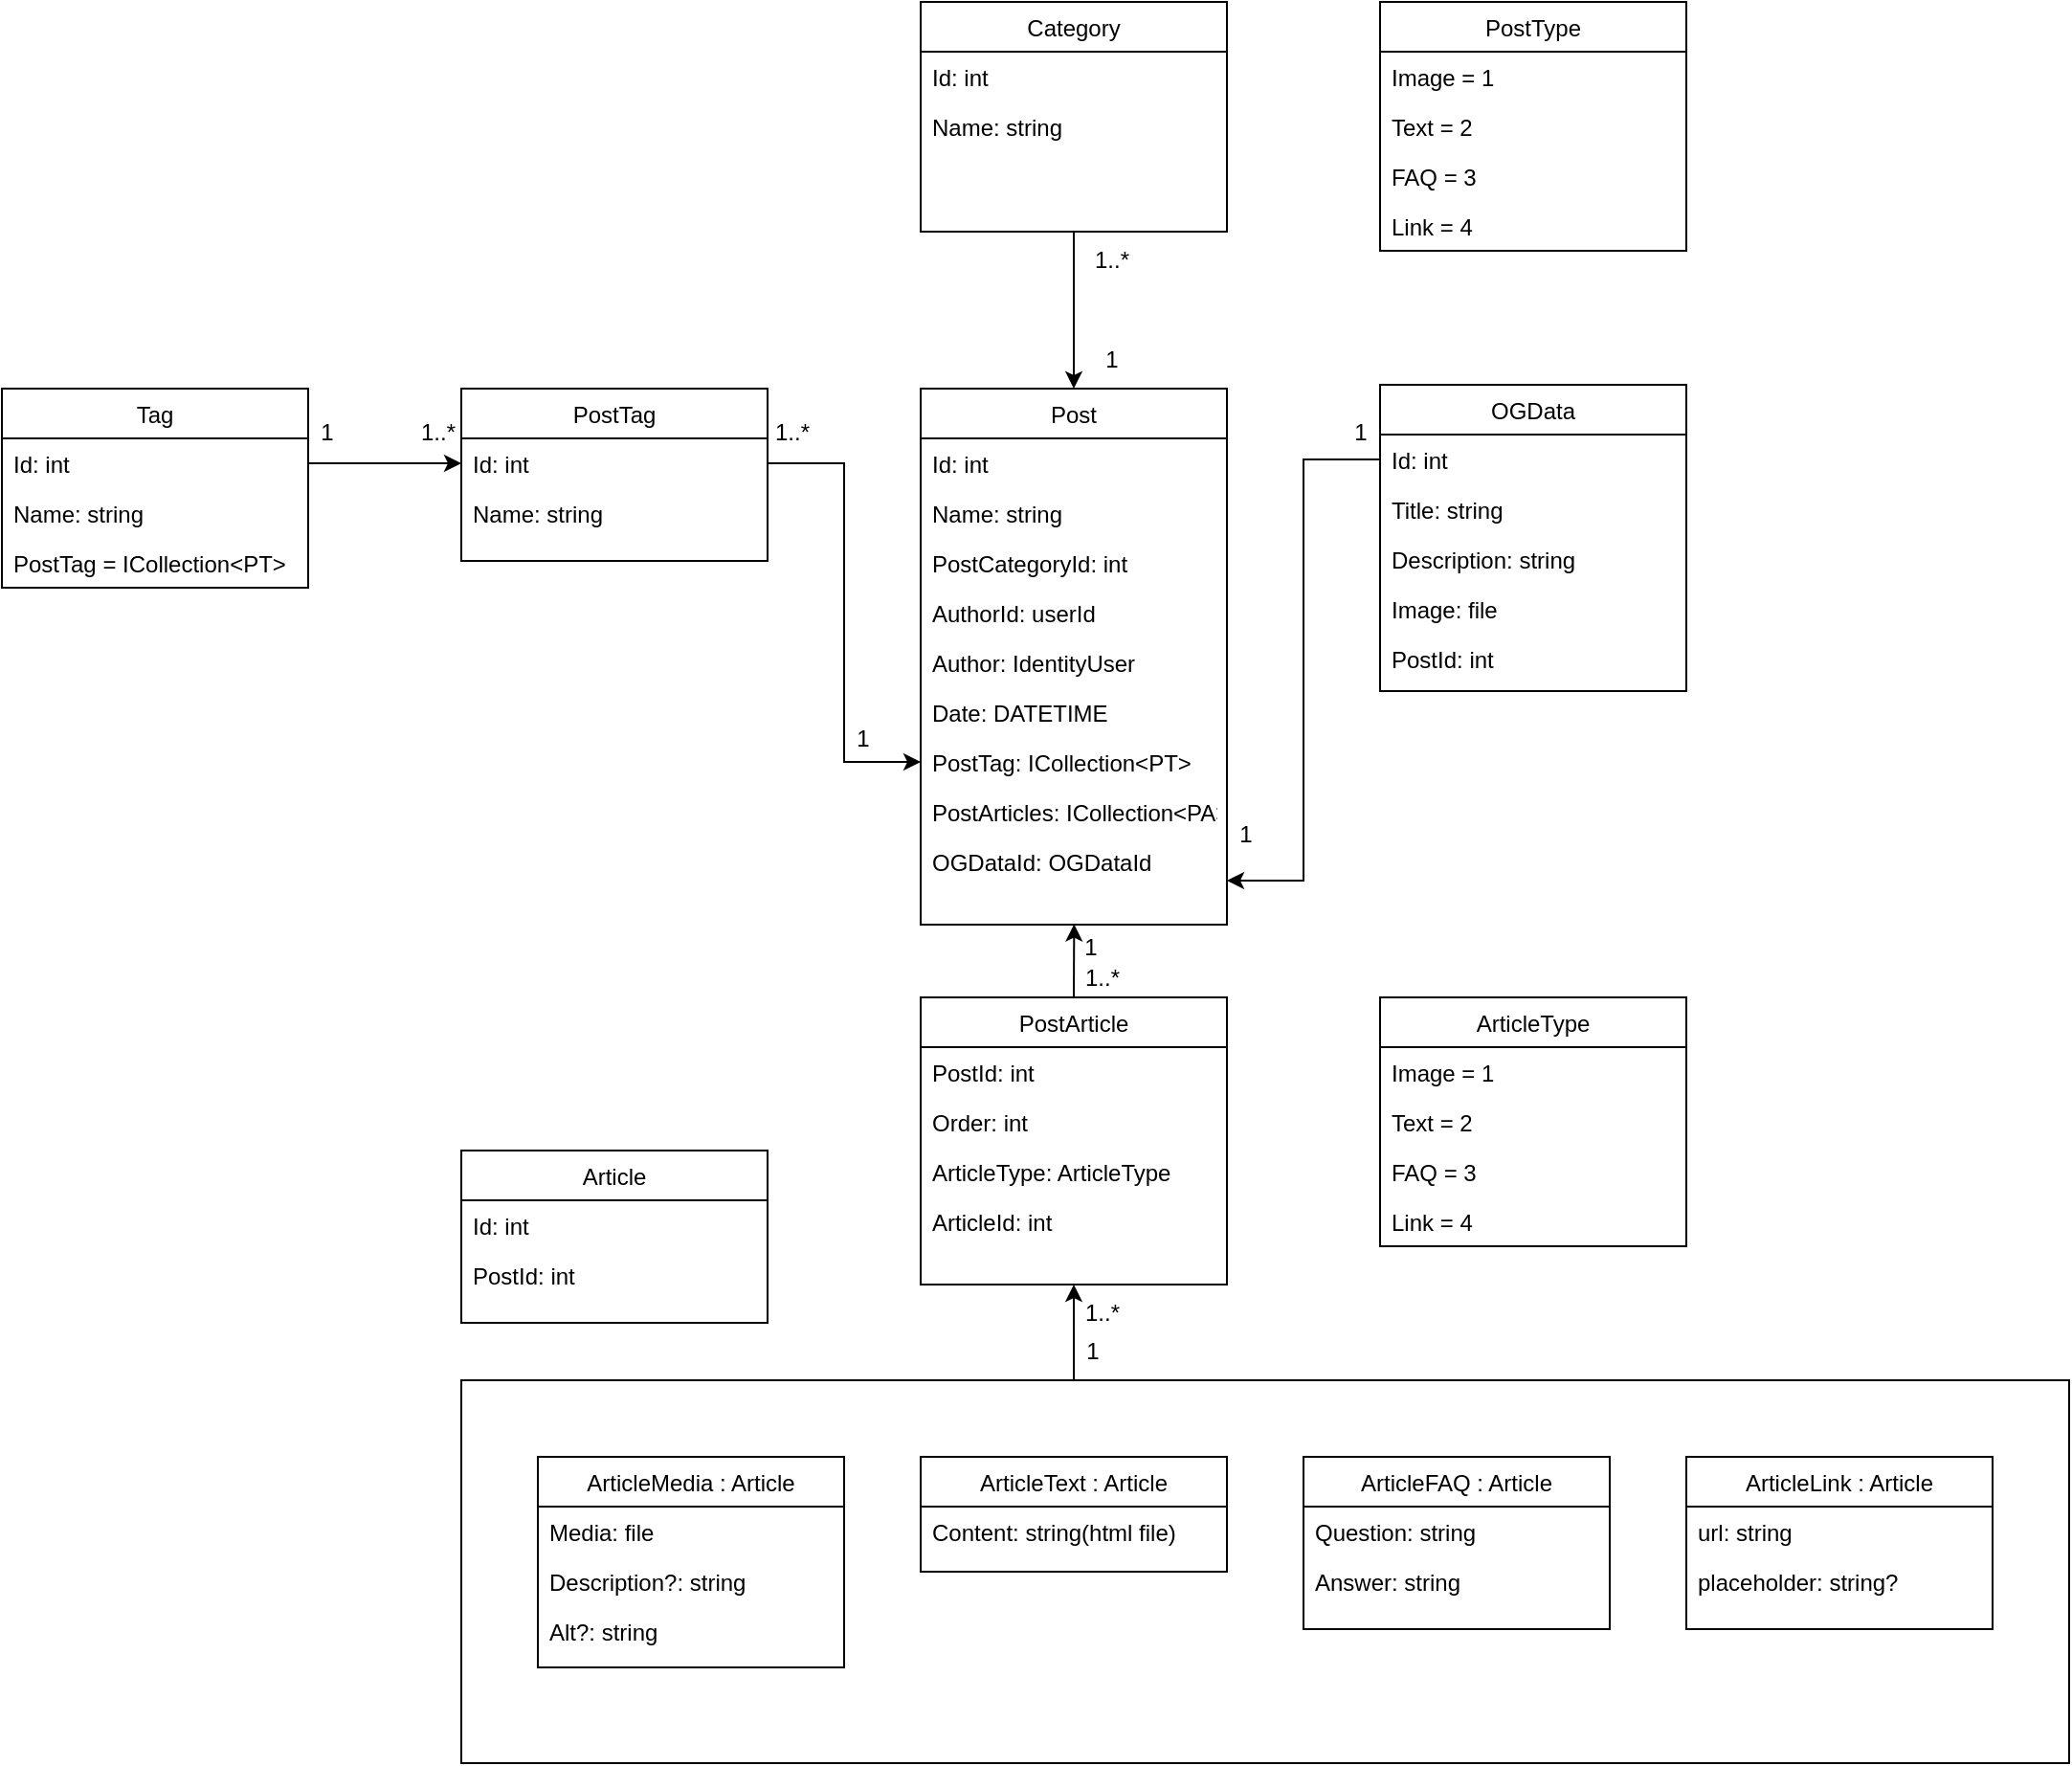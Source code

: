 <mxfile version="26.0.6">
  <diagram id="C5RBs43oDa-KdzZeNtuy" name="Page-1">
    <mxGraphModel dx="1667" dy="1615" grid="1" gridSize="10" guides="1" tooltips="1" connect="1" arrows="1" fold="1" page="1" pageScale="1" pageWidth="827" pageHeight="1169" math="0" shadow="0">
      <root>
        <mxCell id="WIyWlLk6GJQsqaUBKTNV-0" />
        <mxCell id="WIyWlLk6GJQsqaUBKTNV-1" parent="WIyWlLk6GJQsqaUBKTNV-0" />
        <mxCell id="Cg9ZYBarxo-NHb9d_7Q1-37" value="" style="rounded=0;whiteSpace=wrap;html=1;" vertex="1" parent="WIyWlLk6GJQsqaUBKTNV-1">
          <mxGeometry x="-200" y="560" width="840" height="200" as="geometry" />
        </mxCell>
        <mxCell id="zkfFHV4jXpPFQw0GAbJ--0" value="OGData" style="swimlane;fontStyle=0;align=center;verticalAlign=top;childLayout=stackLayout;horizontal=1;startSize=26;horizontalStack=0;resizeParent=1;resizeLast=0;collapsible=1;marginBottom=0;rounded=0;shadow=0;strokeWidth=1;" parent="WIyWlLk6GJQsqaUBKTNV-1" vertex="1">
          <mxGeometry x="280" y="40" width="160" height="160" as="geometry">
            <mxRectangle x="230" y="140" width="160" height="26" as="alternateBounds" />
          </mxGeometry>
        </mxCell>
        <mxCell id="06AW1AjHfuzKTXvQ-G-e-1" value="Id: int" style="text;align=left;verticalAlign=top;spacingLeft=4;spacingRight=4;overflow=hidden;rotatable=0;points=[[0,0.5],[1,0.5]];portConstraint=eastwest;" parent="zkfFHV4jXpPFQw0GAbJ--0" vertex="1">
          <mxGeometry y="26" width="160" height="26" as="geometry" />
        </mxCell>
        <mxCell id="06AW1AjHfuzKTXvQ-G-e-3" value="Title: string" style="text;align=left;verticalAlign=top;spacingLeft=4;spacingRight=4;overflow=hidden;rotatable=0;points=[[0,0.5],[1,0.5]];portConstraint=eastwest;" parent="zkfFHV4jXpPFQw0GAbJ--0" vertex="1">
          <mxGeometry y="52" width="160" height="26" as="geometry" />
        </mxCell>
        <mxCell id="06AW1AjHfuzKTXvQ-G-e-4" value="Description: string" style="text;align=left;verticalAlign=top;spacingLeft=4;spacingRight=4;overflow=hidden;rotatable=0;points=[[0,0.5],[1,0.5]];portConstraint=eastwest;" parent="zkfFHV4jXpPFQw0GAbJ--0" vertex="1">
          <mxGeometry y="78" width="160" height="26" as="geometry" />
        </mxCell>
        <mxCell id="06AW1AjHfuzKTXvQ-G-e-5" value="Image: file" style="text;align=left;verticalAlign=top;spacingLeft=4;spacingRight=4;overflow=hidden;rotatable=0;points=[[0,0.5],[1,0.5]];portConstraint=eastwest;" parent="zkfFHV4jXpPFQw0GAbJ--0" vertex="1">
          <mxGeometry y="104" width="160" height="26" as="geometry" />
        </mxCell>
        <mxCell id="06AW1AjHfuzKTXvQ-G-e-28" value="PostId: int" style="text;align=left;verticalAlign=top;spacingLeft=4;spacingRight=4;overflow=hidden;rotatable=0;points=[[0,0.5],[1,0.5]];portConstraint=eastwest;" parent="zkfFHV4jXpPFQw0GAbJ--0" vertex="1">
          <mxGeometry y="130" width="160" height="26" as="geometry" />
        </mxCell>
        <mxCell id="zkfFHV4jXpPFQw0GAbJ--6" value="Post" style="swimlane;fontStyle=0;align=center;verticalAlign=top;childLayout=stackLayout;horizontal=1;startSize=26;horizontalStack=0;resizeParent=1;resizeLast=0;collapsible=1;marginBottom=0;rounded=0;shadow=0;strokeWidth=1;" parent="WIyWlLk6GJQsqaUBKTNV-1" vertex="1">
          <mxGeometry x="40" y="42" width="160" height="280" as="geometry">
            <mxRectangle x="130" y="380" width="160" height="26" as="alternateBounds" />
          </mxGeometry>
        </mxCell>
        <mxCell id="zkfFHV4jXpPFQw0GAbJ--7" value="Id: int" style="text;align=left;verticalAlign=top;spacingLeft=4;spacingRight=4;overflow=hidden;rotatable=0;points=[[0,0.5],[1,0.5]];portConstraint=eastwest;" parent="zkfFHV4jXpPFQw0GAbJ--6" vertex="1">
          <mxGeometry y="26" width="160" height="26" as="geometry" />
        </mxCell>
        <mxCell id="p7Bttwkhh052uQqb46UR-32" value="Name: string" style="text;align=left;verticalAlign=top;spacingLeft=4;spacingRight=4;overflow=hidden;rotatable=0;points=[[0,0.5],[1,0.5]];portConstraint=eastwest;" parent="zkfFHV4jXpPFQw0GAbJ--6" vertex="1">
          <mxGeometry y="52" width="160" height="26" as="geometry" />
        </mxCell>
        <mxCell id="Cg9ZYBarxo-NHb9d_7Q1-10" value="PostCategoryId: int" style="text;align=left;verticalAlign=top;spacingLeft=4;spacingRight=4;overflow=hidden;rotatable=0;points=[[0,0.5],[1,0.5]];portConstraint=eastwest;" vertex="1" parent="zkfFHV4jXpPFQw0GAbJ--6">
          <mxGeometry y="78" width="160" height="26" as="geometry" />
        </mxCell>
        <mxCell id="zkfFHV4jXpPFQw0GAbJ--8" value="AuthorId: userId" style="text;align=left;verticalAlign=top;spacingLeft=4;spacingRight=4;overflow=hidden;rotatable=0;points=[[0,0.5],[1,0.5]];portConstraint=eastwest;rounded=0;shadow=0;html=0;" parent="zkfFHV4jXpPFQw0GAbJ--6" vertex="1">
          <mxGeometry y="104" width="160" height="26" as="geometry" />
        </mxCell>
        <mxCell id="p7Bttwkhh052uQqb46UR-4" value="Author: IdentityUser " style="text;align=left;verticalAlign=top;spacingLeft=4;spacingRight=4;overflow=hidden;rotatable=0;points=[[0,0.5],[1,0.5]];portConstraint=eastwest;" parent="zkfFHV4jXpPFQw0GAbJ--6" vertex="1">
          <mxGeometry y="130" width="160" height="26" as="geometry" />
        </mxCell>
        <mxCell id="p7Bttwkhh052uQqb46UR-9" value="Date: DATETIME" style="text;align=left;verticalAlign=top;spacingLeft=4;spacingRight=4;overflow=hidden;rotatable=0;points=[[0,0.5],[1,0.5]];portConstraint=eastwest;" parent="zkfFHV4jXpPFQw0GAbJ--6" vertex="1">
          <mxGeometry y="156" width="160" height="26" as="geometry" />
        </mxCell>
        <mxCell id="Cg9ZYBarxo-NHb9d_7Q1-26" value="PostTag: ICollection&lt;PT&gt;" style="text;align=left;verticalAlign=top;spacingLeft=4;spacingRight=4;overflow=hidden;rotatable=0;points=[[0,0.5],[1,0.5]];portConstraint=eastwest;" vertex="1" parent="zkfFHV4jXpPFQw0GAbJ--6">
          <mxGeometry y="182" width="160" height="26" as="geometry" />
        </mxCell>
        <mxCell id="06AW1AjHfuzKTXvQ-G-e-16" value="PostArticles: ICollection&lt;PA&gt;" style="text;align=left;verticalAlign=top;spacingLeft=4;spacingRight=4;overflow=hidden;rotatable=0;points=[[0,0.5],[1,0.5]];portConstraint=eastwest;" parent="zkfFHV4jXpPFQw0GAbJ--6" vertex="1">
          <mxGeometry y="208" width="160" height="26" as="geometry" />
        </mxCell>
        <mxCell id="06AW1AjHfuzKTXvQ-G-e-26" value="OGDataId: OGDataId" style="text;align=left;verticalAlign=top;spacingLeft=4;spacingRight=4;overflow=hidden;rotatable=0;points=[[0,0.5],[1,0.5]];portConstraint=eastwest;" parent="zkfFHV4jXpPFQw0GAbJ--6" vertex="1">
          <mxGeometry y="234" width="160" height="46" as="geometry" />
        </mxCell>
        <mxCell id="zkfFHV4jXpPFQw0GAbJ--17" value="PostArticle" style="swimlane;fontStyle=0;align=center;verticalAlign=top;childLayout=stackLayout;horizontal=1;startSize=26;horizontalStack=0;resizeParent=1;resizeLast=0;collapsible=1;marginBottom=0;rounded=0;shadow=0;strokeWidth=1;" parent="WIyWlLk6GJQsqaUBKTNV-1" vertex="1">
          <mxGeometry x="40" y="360" width="160" height="150" as="geometry">
            <mxRectangle x="550" y="140" width="160" height="26" as="alternateBounds" />
          </mxGeometry>
        </mxCell>
        <mxCell id="06AW1AjHfuzKTXvQ-G-e-12" value="PostId: int" style="text;align=left;verticalAlign=top;spacingLeft=4;spacingRight=4;overflow=hidden;rotatable=0;points=[[0,0.5],[1,0.5]];portConstraint=eastwest;" parent="zkfFHV4jXpPFQw0GAbJ--17" vertex="1">
          <mxGeometry y="26" width="160" height="26" as="geometry" />
        </mxCell>
        <mxCell id="06AW1AjHfuzKTXvQ-G-e-48" value="Order: int" style="text;align=left;verticalAlign=top;spacingLeft=4;spacingRight=4;overflow=hidden;rotatable=0;points=[[0,0.5],[1,0.5]];portConstraint=eastwest;" parent="zkfFHV4jXpPFQw0GAbJ--17" vertex="1">
          <mxGeometry y="52" width="160" height="26" as="geometry" />
        </mxCell>
        <mxCell id="06AW1AjHfuzKTXvQ-G-e-57" value="ArticleType: ArticleType" style="text;align=left;verticalAlign=top;spacingLeft=4;spacingRight=4;overflow=hidden;rotatable=0;points=[[0,0.5],[1,0.5]];portConstraint=eastwest;" parent="zkfFHV4jXpPFQw0GAbJ--17" vertex="1">
          <mxGeometry y="78" width="160" height="26" as="geometry" />
        </mxCell>
        <mxCell id="Cg9ZYBarxo-NHb9d_7Q1-36" value="ArticleId: int" style="text;align=left;verticalAlign=top;spacingLeft=4;spacingRight=4;overflow=hidden;rotatable=0;points=[[0,0.5],[1,0.5]];portConstraint=eastwest;" vertex="1" parent="zkfFHV4jXpPFQw0GAbJ--17">
          <mxGeometry y="104" width="160" height="46" as="geometry" />
        </mxCell>
        <mxCell id="p7Bttwkhh052uQqb46UR-20" value="Category" style="swimlane;fontStyle=0;align=center;verticalAlign=top;childLayout=stackLayout;horizontal=1;startSize=26;horizontalStack=0;resizeParent=1;resizeLast=0;collapsible=1;marginBottom=0;rounded=0;shadow=0;strokeWidth=1;" parent="WIyWlLk6GJQsqaUBKTNV-1" vertex="1">
          <mxGeometry x="40" y="-160" width="160" height="120" as="geometry">
            <mxRectangle x="130" y="380" width="160" height="26" as="alternateBounds" />
          </mxGeometry>
        </mxCell>
        <mxCell id="p7Bttwkhh052uQqb46UR-21" value="Id: int" style="text;align=left;verticalAlign=top;spacingLeft=4;spacingRight=4;overflow=hidden;rotatable=0;points=[[0,0.5],[1,0.5]];portConstraint=eastwest;" parent="p7Bttwkhh052uQqb46UR-20" vertex="1">
          <mxGeometry y="26" width="160" height="26" as="geometry" />
        </mxCell>
        <mxCell id="p7Bttwkhh052uQqb46UR-22" value="Name: string" style="text;align=left;verticalAlign=top;spacingLeft=4;spacingRight=4;overflow=hidden;rotatable=0;points=[[0,0.5],[1,0.5]];portConstraint=eastwest;rounded=0;shadow=0;html=0;" parent="p7Bttwkhh052uQqb46UR-20" vertex="1">
          <mxGeometry y="52" width="160" height="26" as="geometry" />
        </mxCell>
        <mxCell id="06AW1AjHfuzKTXvQ-G-e-58" value="ArticleType" style="swimlane;fontStyle=0;align=center;verticalAlign=top;childLayout=stackLayout;horizontal=1;startSize=26;horizontalStack=0;resizeParent=1;resizeLast=0;collapsible=1;marginBottom=0;rounded=0;shadow=0;strokeWidth=1;" parent="WIyWlLk6GJQsqaUBKTNV-1" vertex="1">
          <mxGeometry x="280" y="360" width="160" height="130" as="geometry">
            <mxRectangle x="550" y="140" width="160" height="26" as="alternateBounds" />
          </mxGeometry>
        </mxCell>
        <mxCell id="06AW1AjHfuzKTXvQ-G-e-59" value="Image = 1" style="text;align=left;verticalAlign=top;spacingLeft=4;spacingRight=4;overflow=hidden;rotatable=0;points=[[0,0.5],[1,0.5]];portConstraint=eastwest;" parent="06AW1AjHfuzKTXvQ-G-e-58" vertex="1">
          <mxGeometry y="26" width="160" height="26" as="geometry" />
        </mxCell>
        <mxCell id="06AW1AjHfuzKTXvQ-G-e-60" value="Text = 2" style="text;align=left;verticalAlign=top;spacingLeft=4;spacingRight=4;overflow=hidden;rotatable=0;points=[[0,0.5],[1,0.5]];portConstraint=eastwest;" parent="06AW1AjHfuzKTXvQ-G-e-58" vertex="1">
          <mxGeometry y="52" width="160" height="26" as="geometry" />
        </mxCell>
        <mxCell id="06AW1AjHfuzKTXvQ-G-e-61" value="FAQ = 3" style="text;align=left;verticalAlign=top;spacingLeft=4;spacingRight=4;overflow=hidden;rotatable=0;points=[[0,0.5],[1,0.5]];portConstraint=eastwest;" parent="06AW1AjHfuzKTXvQ-G-e-58" vertex="1">
          <mxGeometry y="78" width="160" height="26" as="geometry" />
        </mxCell>
        <mxCell id="06AW1AjHfuzKTXvQ-G-e-62" value="Link = 4" style="text;align=left;verticalAlign=top;spacingLeft=4;spacingRight=4;overflow=hidden;rotatable=0;points=[[0,0.5],[1,0.5]];portConstraint=eastwest;" parent="06AW1AjHfuzKTXvQ-G-e-58" vertex="1">
          <mxGeometry y="104" width="160" height="26" as="geometry" />
        </mxCell>
        <mxCell id="06AW1AjHfuzKTXvQ-G-e-65" value="ArticleMedia : Article" style="swimlane;fontStyle=0;align=center;verticalAlign=top;childLayout=stackLayout;horizontal=1;startSize=26;horizontalStack=0;resizeParent=1;resizeLast=0;collapsible=1;marginBottom=0;rounded=0;shadow=0;strokeWidth=1;" parent="WIyWlLk6GJQsqaUBKTNV-1" vertex="1">
          <mxGeometry x="-160" y="600" width="160" height="110" as="geometry">
            <mxRectangle x="550" y="140" width="160" height="26" as="alternateBounds" />
          </mxGeometry>
        </mxCell>
        <mxCell id="06AW1AjHfuzKTXvQ-G-e-68" value="Media: file" style="text;align=left;verticalAlign=top;spacingLeft=4;spacingRight=4;overflow=hidden;rotatable=0;points=[[0,0.5],[1,0.5]];portConstraint=eastwest;" parent="06AW1AjHfuzKTXvQ-G-e-65" vertex="1">
          <mxGeometry y="26" width="160" height="26" as="geometry" />
        </mxCell>
        <mxCell id="06AW1AjHfuzKTXvQ-G-e-69" value="Description?: string" style="text;align=left;verticalAlign=top;spacingLeft=4;spacingRight=4;overflow=hidden;rotatable=0;points=[[0,0.5],[1,0.5]];portConstraint=eastwest;" parent="06AW1AjHfuzKTXvQ-G-e-65" vertex="1">
          <mxGeometry y="52" width="160" height="26" as="geometry" />
        </mxCell>
        <mxCell id="06AW1AjHfuzKTXvQ-G-e-94" value="Alt?: string" style="text;align=left;verticalAlign=top;spacingLeft=4;spacingRight=4;overflow=hidden;rotatable=0;points=[[0,0.5],[1,0.5]];portConstraint=eastwest;" parent="06AW1AjHfuzKTXvQ-G-e-65" vertex="1">
          <mxGeometry y="78" width="160" height="26" as="geometry" />
        </mxCell>
        <mxCell id="06AW1AjHfuzKTXvQ-G-e-76" value="ArticleText : Article" style="swimlane;fontStyle=0;align=center;verticalAlign=top;childLayout=stackLayout;horizontal=1;startSize=26;horizontalStack=0;resizeParent=1;resizeLast=0;collapsible=1;marginBottom=0;rounded=0;shadow=0;strokeWidth=1;" parent="WIyWlLk6GJQsqaUBKTNV-1" vertex="1">
          <mxGeometry x="40" y="600" width="160" height="60" as="geometry">
            <mxRectangle x="550" y="140" width="160" height="26" as="alternateBounds" />
          </mxGeometry>
        </mxCell>
        <mxCell id="06AW1AjHfuzKTXvQ-G-e-78" value="Content: string(html file)" style="text;align=left;verticalAlign=top;spacingLeft=4;spacingRight=4;overflow=hidden;rotatable=0;points=[[0,0.5],[1,0.5]];portConstraint=eastwest;" parent="06AW1AjHfuzKTXvQ-G-e-76" vertex="1">
          <mxGeometry y="26" width="160" height="26" as="geometry" />
        </mxCell>
        <mxCell id="06AW1AjHfuzKTXvQ-G-e-81" value="ArticleFAQ : Article" style="swimlane;fontStyle=0;align=center;verticalAlign=top;childLayout=stackLayout;horizontal=1;startSize=26;horizontalStack=0;resizeParent=1;resizeLast=0;collapsible=1;marginBottom=0;rounded=0;shadow=0;strokeWidth=1;" parent="WIyWlLk6GJQsqaUBKTNV-1" vertex="1">
          <mxGeometry x="240" y="600" width="160" height="90" as="geometry">
            <mxRectangle x="550" y="140" width="160" height="26" as="alternateBounds" />
          </mxGeometry>
        </mxCell>
        <mxCell id="06AW1AjHfuzKTXvQ-G-e-82" value="Question: string" style="text;align=left;verticalAlign=top;spacingLeft=4;spacingRight=4;overflow=hidden;rotatable=0;points=[[0,0.5],[1,0.5]];portConstraint=eastwest;" parent="06AW1AjHfuzKTXvQ-G-e-81" vertex="1">
          <mxGeometry y="26" width="160" height="26" as="geometry" />
        </mxCell>
        <mxCell id="06AW1AjHfuzKTXvQ-G-e-83" value="Answer: string" style="text;align=left;verticalAlign=top;spacingLeft=4;spacingRight=4;overflow=hidden;rotatable=0;points=[[0,0.5],[1,0.5]];portConstraint=eastwest;" parent="06AW1AjHfuzKTXvQ-G-e-81" vertex="1">
          <mxGeometry y="52" width="160" height="26" as="geometry" />
        </mxCell>
        <mxCell id="06AW1AjHfuzKTXvQ-G-e-86" value="ArticleLink : Article" style="swimlane;fontStyle=0;align=center;verticalAlign=top;childLayout=stackLayout;horizontal=1;startSize=26;horizontalStack=0;resizeParent=1;resizeLast=0;collapsible=1;marginBottom=0;rounded=0;shadow=0;strokeWidth=1;" parent="WIyWlLk6GJQsqaUBKTNV-1" vertex="1">
          <mxGeometry x="440" y="600" width="160" height="90" as="geometry">
            <mxRectangle x="550" y="140" width="160" height="26" as="alternateBounds" />
          </mxGeometry>
        </mxCell>
        <mxCell id="06AW1AjHfuzKTXvQ-G-e-87" value="url: string" style="text;align=left;verticalAlign=top;spacingLeft=4;spacingRight=4;overflow=hidden;rotatable=0;points=[[0,0.5],[1,0.5]];portConstraint=eastwest;" parent="06AW1AjHfuzKTXvQ-G-e-86" vertex="1">
          <mxGeometry y="26" width="160" height="26" as="geometry" />
        </mxCell>
        <mxCell id="Cg9ZYBarxo-NHb9d_7Q1-0" value="placeholder: string?" style="text;align=left;verticalAlign=top;spacingLeft=4;spacingRight=4;overflow=hidden;rotatable=0;points=[[0,0.5],[1,0.5]];portConstraint=eastwest;" vertex="1" parent="06AW1AjHfuzKTXvQ-G-e-86">
          <mxGeometry y="52" width="160" height="26" as="geometry" />
        </mxCell>
        <mxCell id="Cg9ZYBarxo-NHb9d_7Q1-2" value="Article" style="swimlane;fontStyle=0;align=center;verticalAlign=top;childLayout=stackLayout;horizontal=1;startSize=26;horizontalStack=0;resizeParent=1;resizeLast=0;collapsible=1;marginBottom=0;rounded=0;shadow=0;strokeWidth=1;" vertex="1" parent="WIyWlLk6GJQsqaUBKTNV-1">
          <mxGeometry x="-200" y="440" width="160" height="90" as="geometry">
            <mxRectangle x="550" y="140" width="160" height="26" as="alternateBounds" />
          </mxGeometry>
        </mxCell>
        <mxCell id="Cg9ZYBarxo-NHb9d_7Q1-3" value="Id: int" style="text;align=left;verticalAlign=top;spacingLeft=4;spacingRight=4;overflow=hidden;rotatable=0;points=[[0,0.5],[1,0.5]];portConstraint=eastwest;" vertex="1" parent="Cg9ZYBarxo-NHb9d_7Q1-2">
          <mxGeometry y="26" width="160" height="26" as="geometry" />
        </mxCell>
        <mxCell id="Cg9ZYBarxo-NHb9d_7Q1-5" value="PostId: int" style="text;align=left;verticalAlign=top;spacingLeft=4;spacingRight=4;overflow=hidden;rotatable=0;points=[[0,0.5],[1,0.5]];portConstraint=eastwest;" vertex="1" parent="Cg9ZYBarxo-NHb9d_7Q1-2">
          <mxGeometry y="52" width="160" height="26" as="geometry" />
        </mxCell>
        <mxCell id="Cg9ZYBarxo-NHb9d_7Q1-11" value="PostType" style="swimlane;fontStyle=0;align=center;verticalAlign=top;childLayout=stackLayout;horizontal=1;startSize=26;horizontalStack=0;resizeParent=1;resizeLast=0;collapsible=1;marginBottom=0;rounded=0;shadow=0;strokeWidth=1;" vertex="1" parent="WIyWlLk6GJQsqaUBKTNV-1">
          <mxGeometry x="280" y="-160" width="160" height="130" as="geometry">
            <mxRectangle x="550" y="140" width="160" height="26" as="alternateBounds" />
          </mxGeometry>
        </mxCell>
        <mxCell id="Cg9ZYBarxo-NHb9d_7Q1-12" value="Image = 1" style="text;align=left;verticalAlign=top;spacingLeft=4;spacingRight=4;overflow=hidden;rotatable=0;points=[[0,0.5],[1,0.5]];portConstraint=eastwest;" vertex="1" parent="Cg9ZYBarxo-NHb9d_7Q1-11">
          <mxGeometry y="26" width="160" height="26" as="geometry" />
        </mxCell>
        <mxCell id="Cg9ZYBarxo-NHb9d_7Q1-13" value="Text = 2" style="text;align=left;verticalAlign=top;spacingLeft=4;spacingRight=4;overflow=hidden;rotatable=0;points=[[0,0.5],[1,0.5]];portConstraint=eastwest;" vertex="1" parent="Cg9ZYBarxo-NHb9d_7Q1-11">
          <mxGeometry y="52" width="160" height="26" as="geometry" />
        </mxCell>
        <mxCell id="Cg9ZYBarxo-NHb9d_7Q1-14" value="FAQ = 3" style="text;align=left;verticalAlign=top;spacingLeft=4;spacingRight=4;overflow=hidden;rotatable=0;points=[[0,0.5],[1,0.5]];portConstraint=eastwest;" vertex="1" parent="Cg9ZYBarxo-NHb9d_7Q1-11">
          <mxGeometry y="78" width="160" height="26" as="geometry" />
        </mxCell>
        <mxCell id="Cg9ZYBarxo-NHb9d_7Q1-15" value="Link = 4" style="text;align=left;verticalAlign=top;spacingLeft=4;spacingRight=4;overflow=hidden;rotatable=0;points=[[0,0.5],[1,0.5]];portConstraint=eastwest;" vertex="1" parent="Cg9ZYBarxo-NHb9d_7Q1-11">
          <mxGeometry y="104" width="160" height="26" as="geometry" />
        </mxCell>
        <mxCell id="Cg9ZYBarxo-NHb9d_7Q1-16" value="Tag" style="swimlane;fontStyle=0;align=center;verticalAlign=top;childLayout=stackLayout;horizontal=1;startSize=26;horizontalStack=0;resizeParent=1;resizeLast=0;collapsible=1;marginBottom=0;rounded=0;shadow=0;strokeWidth=1;" vertex="1" parent="WIyWlLk6GJQsqaUBKTNV-1">
          <mxGeometry x="-440" y="42" width="160" height="104" as="geometry">
            <mxRectangle x="130" y="380" width="160" height="26" as="alternateBounds" />
          </mxGeometry>
        </mxCell>
        <mxCell id="Cg9ZYBarxo-NHb9d_7Q1-17" value="Id: int" style="text;align=left;verticalAlign=top;spacingLeft=4;spacingRight=4;overflow=hidden;rotatable=0;points=[[0,0.5],[1,0.5]];portConstraint=eastwest;" vertex="1" parent="Cg9ZYBarxo-NHb9d_7Q1-16">
          <mxGeometry y="26" width="160" height="26" as="geometry" />
        </mxCell>
        <mxCell id="Cg9ZYBarxo-NHb9d_7Q1-18" value="Name: string" style="text;align=left;verticalAlign=top;spacingLeft=4;spacingRight=4;overflow=hidden;rotatable=0;points=[[0,0.5],[1,0.5]];portConstraint=eastwest;rounded=0;shadow=0;html=0;" vertex="1" parent="Cg9ZYBarxo-NHb9d_7Q1-16">
          <mxGeometry y="52" width="160" height="26" as="geometry" />
        </mxCell>
        <mxCell id="Cg9ZYBarxo-NHb9d_7Q1-35" value="PostTag = ICollection&lt;PT&gt;" style="text;align=left;verticalAlign=top;spacingLeft=4;spacingRight=4;overflow=hidden;rotatable=0;points=[[0,0.5],[1,0.5]];portConstraint=eastwest;rounded=0;shadow=0;html=0;" vertex="1" parent="Cg9ZYBarxo-NHb9d_7Q1-16">
          <mxGeometry y="78" width="160" height="26" as="geometry" />
        </mxCell>
        <mxCell id="Cg9ZYBarxo-NHb9d_7Q1-19" value="PostTag" style="swimlane;fontStyle=0;align=center;verticalAlign=top;childLayout=stackLayout;horizontal=1;startSize=26;horizontalStack=0;resizeParent=1;resizeLast=0;collapsible=1;marginBottom=0;rounded=0;shadow=0;strokeWidth=1;" vertex="1" parent="WIyWlLk6GJQsqaUBKTNV-1">
          <mxGeometry x="-200" y="42" width="160" height="90" as="geometry">
            <mxRectangle x="130" y="380" width="160" height="26" as="alternateBounds" />
          </mxGeometry>
        </mxCell>
        <mxCell id="Cg9ZYBarxo-NHb9d_7Q1-20" value="Id: int" style="text;align=left;verticalAlign=top;spacingLeft=4;spacingRight=4;overflow=hidden;rotatable=0;points=[[0,0.5],[1,0.5]];portConstraint=eastwest;" vertex="1" parent="Cg9ZYBarxo-NHb9d_7Q1-19">
          <mxGeometry y="26" width="160" height="26" as="geometry" />
        </mxCell>
        <mxCell id="Cg9ZYBarxo-NHb9d_7Q1-21" value="Name: string" style="text;align=left;verticalAlign=top;spacingLeft=4;spacingRight=4;overflow=hidden;rotatable=0;points=[[0,0.5],[1,0.5]];portConstraint=eastwest;rounded=0;shadow=0;html=0;" vertex="1" parent="Cg9ZYBarxo-NHb9d_7Q1-19">
          <mxGeometry y="52" width="160" height="26" as="geometry" />
        </mxCell>
        <mxCell id="Cg9ZYBarxo-NHb9d_7Q1-22" value="" style="endArrow=classic;html=1;rounded=0;entryX=0.5;entryY=0;entryDx=0;entryDy=0;exitX=0.5;exitY=1;exitDx=0;exitDy=0;" edge="1" parent="WIyWlLk6GJQsqaUBKTNV-1" source="p7Bttwkhh052uQqb46UR-20" target="zkfFHV4jXpPFQw0GAbJ--6">
          <mxGeometry width="50" height="50" relative="1" as="geometry">
            <mxPoint x="130" y="20" as="sourcePoint" />
            <mxPoint x="180" y="-30" as="targetPoint" />
          </mxGeometry>
        </mxCell>
        <mxCell id="Cg9ZYBarxo-NHb9d_7Q1-23" value="1..*" style="text;html=1;align=center;verticalAlign=middle;whiteSpace=wrap;rounded=0;" vertex="1" parent="WIyWlLk6GJQsqaUBKTNV-1">
          <mxGeometry x="110" y="-40" width="60" height="30" as="geometry" />
        </mxCell>
        <mxCell id="Cg9ZYBarxo-NHb9d_7Q1-24" value="1" style="text;html=1;align=center;verticalAlign=middle;whiteSpace=wrap;rounded=0;" vertex="1" parent="WIyWlLk6GJQsqaUBKTNV-1">
          <mxGeometry x="110" y="12" width="60" height="30" as="geometry" />
        </mxCell>
        <mxCell id="Cg9ZYBarxo-NHb9d_7Q1-25" value="" style="endArrow=classic;html=1;rounded=0;entryX=1;entryY=0.5;entryDx=0;entryDy=0;exitX=0;exitY=0.5;exitDx=0;exitDy=0;strokeColor=default;jumpStyle=none;edgeStyle=orthogonalEdgeStyle;" edge="1" parent="WIyWlLk6GJQsqaUBKTNV-1" source="06AW1AjHfuzKTXvQ-G-e-1" target="06AW1AjHfuzKTXvQ-G-e-26">
          <mxGeometry width="50" height="50" relative="1" as="geometry">
            <mxPoint x="240" y="79" as="sourcePoint" />
            <mxPoint x="240" y="161" as="targetPoint" />
          </mxGeometry>
        </mxCell>
        <mxCell id="Cg9ZYBarxo-NHb9d_7Q1-27" value="" style="endArrow=classic;html=1;rounded=0;entryX=0;entryY=0.5;entryDx=0;entryDy=0;exitX=1;exitY=0.5;exitDx=0;exitDy=0;edgeStyle=orthogonalEdgeStyle;" edge="1" parent="WIyWlLk6GJQsqaUBKTNV-1" source="Cg9ZYBarxo-NHb9d_7Q1-20" target="Cg9ZYBarxo-NHb9d_7Q1-26">
          <mxGeometry width="50" height="50" relative="1" as="geometry">
            <mxPoint y="70" as="sourcePoint" />
            <mxPoint y="152" as="targetPoint" />
          </mxGeometry>
        </mxCell>
        <mxCell id="Cg9ZYBarxo-NHb9d_7Q1-28" value="1" style="text;html=1;align=center;verticalAlign=middle;whiteSpace=wrap;rounded=0;" vertex="1" parent="WIyWlLk6GJQsqaUBKTNV-1">
          <mxGeometry x="240" y="50" width="60" height="30" as="geometry" />
        </mxCell>
        <mxCell id="Cg9ZYBarxo-NHb9d_7Q1-29" value="1" style="text;html=1;align=center;verticalAlign=middle;whiteSpace=wrap;rounded=0;" vertex="1" parent="WIyWlLk6GJQsqaUBKTNV-1">
          <mxGeometry x="180" y="260" width="60" height="30" as="geometry" />
        </mxCell>
        <mxCell id="Cg9ZYBarxo-NHb9d_7Q1-30" value="1" style="text;html=1;align=center;verticalAlign=middle;whiteSpace=wrap;rounded=0;" vertex="1" parent="WIyWlLk6GJQsqaUBKTNV-1">
          <mxGeometry x="-20" y="210" width="60" height="30" as="geometry" />
        </mxCell>
        <mxCell id="Cg9ZYBarxo-NHb9d_7Q1-31" value="1" style="text;html=1;align=center;verticalAlign=middle;whiteSpace=wrap;rounded=0;" vertex="1" parent="WIyWlLk6GJQsqaUBKTNV-1">
          <mxGeometry x="-300" y="50" width="60" height="30" as="geometry" />
        </mxCell>
        <mxCell id="Cg9ZYBarxo-NHb9d_7Q1-32" value="1..*" style="text;html=1;align=center;verticalAlign=middle;whiteSpace=wrap;rounded=0;" vertex="1" parent="WIyWlLk6GJQsqaUBKTNV-1">
          <mxGeometry x="-57" y="50" width="60" height="30" as="geometry" />
        </mxCell>
        <mxCell id="Cg9ZYBarxo-NHb9d_7Q1-33" value="" style="endArrow=classic;html=1;rounded=0;exitX=1;exitY=0.5;exitDx=0;exitDy=0;" edge="1" parent="WIyWlLk6GJQsqaUBKTNV-1" source="Cg9ZYBarxo-NHb9d_7Q1-17" target="Cg9ZYBarxo-NHb9d_7Q1-20">
          <mxGeometry width="50" height="50" relative="1" as="geometry">
            <mxPoint x="-250.4" y="102" as="sourcePoint" />
            <mxPoint x="-250.4" y="184" as="targetPoint" />
          </mxGeometry>
        </mxCell>
        <mxCell id="Cg9ZYBarxo-NHb9d_7Q1-34" value="1..*" style="text;html=1;align=center;verticalAlign=middle;whiteSpace=wrap;rounded=0;" vertex="1" parent="WIyWlLk6GJQsqaUBKTNV-1">
          <mxGeometry x="-242" y="50" width="60" height="30" as="geometry" />
        </mxCell>
        <mxCell id="Cg9ZYBarxo-NHb9d_7Q1-40" value="" style="endArrow=classic;html=1;rounded=0;exitX=0.5;exitY=0;exitDx=0;exitDy=0;entryX=0.501;entryY=0.995;entryDx=0;entryDy=0;entryPerimeter=0;" edge="1" parent="WIyWlLk6GJQsqaUBKTNV-1" target="06AW1AjHfuzKTXvQ-G-e-26">
          <mxGeometry width="50" height="50" relative="1" as="geometry">
            <mxPoint x="120" y="360" as="sourcePoint" />
            <mxPoint x="119.68" y="323.84" as="targetPoint" />
          </mxGeometry>
        </mxCell>
        <mxCell id="Cg9ZYBarxo-NHb9d_7Q1-41" value="" style="endArrow=classic;html=1;rounded=0;exitX=0.381;exitY=0.002;exitDx=0;exitDy=0;entryX=0.5;entryY=1;entryDx=0;entryDy=0;entryPerimeter=0;exitPerimeter=0;" edge="1" parent="WIyWlLk6GJQsqaUBKTNV-1" source="Cg9ZYBarxo-NHb9d_7Q1-37" target="Cg9ZYBarxo-NHb9d_7Q1-36">
          <mxGeometry width="50" height="50" relative="1" as="geometry">
            <mxPoint x="130" y="370" as="sourcePoint" />
            <mxPoint x="130" y="332" as="targetPoint" />
          </mxGeometry>
        </mxCell>
        <mxCell id="Cg9ZYBarxo-NHb9d_7Q1-42" value="1" style="text;html=1;align=center;verticalAlign=middle;whiteSpace=wrap;rounded=0;" vertex="1" parent="WIyWlLk6GJQsqaUBKTNV-1">
          <mxGeometry x="100" y="530" width="60" height="30" as="geometry" />
        </mxCell>
        <mxCell id="Cg9ZYBarxo-NHb9d_7Q1-43" value="1..*" style="text;html=1;align=center;verticalAlign=middle;whiteSpace=wrap;rounded=0;" vertex="1" parent="WIyWlLk6GJQsqaUBKTNV-1">
          <mxGeometry x="105" y="510" width="60" height="30" as="geometry" />
        </mxCell>
        <mxCell id="Cg9ZYBarxo-NHb9d_7Q1-44" value="1..*" style="text;html=1;align=center;verticalAlign=middle;whiteSpace=wrap;rounded=0;" vertex="1" parent="WIyWlLk6GJQsqaUBKTNV-1">
          <mxGeometry x="105" y="335" width="60" height="30" as="geometry" />
        </mxCell>
        <mxCell id="Cg9ZYBarxo-NHb9d_7Q1-45" value="1" style="text;html=1;align=center;verticalAlign=middle;whiteSpace=wrap;rounded=0;" vertex="1" parent="WIyWlLk6GJQsqaUBKTNV-1">
          <mxGeometry x="99" y="319" width="60" height="30" as="geometry" />
        </mxCell>
      </root>
    </mxGraphModel>
  </diagram>
</mxfile>
